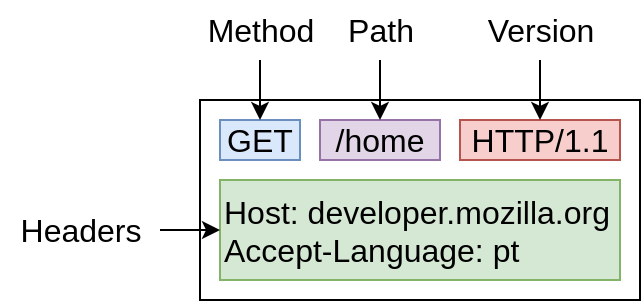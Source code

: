 <mxfile version="20.2.3" type="device" pages="2"><diagram id="FKAYbMzGsce-a4mJP0BI" name="HTTPRequest"><mxGraphModel dx="569" dy="343" grid="1" gridSize="10" guides="1" tooltips="1" connect="1" arrows="1" fold="1" page="1" pageScale="1" pageWidth="850" pageHeight="1100" math="0" shadow="0"><root><mxCell id="0"/><mxCell id="1" parent="0"/><mxCell id="SADkNg7bYrRQG4pkrVY1-5" value="&lt;div style=&quot;text-align: justify; font-size: 16px;&quot;&gt;&lt;br&gt;&lt;/div&gt;" style="rounded=0;whiteSpace=wrap;html=1;align=left;verticalAlign=top;" vertex="1" parent="1"><mxGeometry x="320" y="280" width="220" height="100" as="geometry"/></mxCell><mxCell id="SADkNg7bYrRQG4pkrVY1-1" value="&lt;div style=&quot;text-align: justify; font-size: 16px;&quot;&gt;&lt;span style=&quot;background-color: initial;&quot;&gt;Host: developer.mozilla.org&lt;/span&gt;&lt;br&gt;&lt;/div&gt;&lt;div style=&quot;text-align: justify; font-size: 16px;&quot;&gt;&lt;span style=&quot;background-color: initial;&quot;&gt;&lt;font style=&quot;font-size: 16px;&quot;&gt;Accept-Language: pt&lt;/font&gt;&lt;/span&gt;&lt;/div&gt;" style="rounded=0;whiteSpace=wrap;html=1;align=left;verticalAlign=top;fillColor=#d5e8d4;strokeColor=#82b366;" vertex="1" parent="1"><mxGeometry x="330" y="320" width="200" height="50" as="geometry"/></mxCell><mxCell id="SADkNg7bYrRQG4pkrVY1-2" value="GET" style="rounded=0;whiteSpace=wrap;html=1;fontSize=16;fillColor=#dae8fc;strokeColor=#6c8ebf;" vertex="1" parent="1"><mxGeometry x="330" y="290" width="40" height="20" as="geometry"/></mxCell><mxCell id="SADkNg7bYrRQG4pkrVY1-3" value="&lt;span style=&quot;text-align: justify;&quot;&gt;/home&lt;/span&gt;" style="rounded=0;whiteSpace=wrap;html=1;fontSize=16;fillColor=#e1d5e7;strokeColor=#9673a6;" vertex="1" parent="1"><mxGeometry x="380" y="290" width="60" height="20" as="geometry"/></mxCell><mxCell id="SADkNg7bYrRQG4pkrVY1-4" value="&lt;span style=&quot;text-align: justify;&quot;&gt;HTTP/1.1&lt;/span&gt;" style="rounded=0;whiteSpace=wrap;html=1;fontSize=16;fillColor=#f8cecc;strokeColor=#b85450;" vertex="1" parent="1"><mxGeometry x="450" y="290" width="80" height="20" as="geometry"/></mxCell><mxCell id="SADkNg7bYrRQG4pkrVY1-10" style="rounded=0;orthogonalLoop=1;jettySize=auto;html=1;entryX=0.5;entryY=0;entryDx=0;entryDy=0;fontSize=16;" edge="1" parent="1" source="SADkNg7bYrRQG4pkrVY1-6" target="SADkNg7bYrRQG4pkrVY1-2"><mxGeometry relative="1" as="geometry"/></mxCell><mxCell id="SADkNg7bYrRQG4pkrVY1-6" value="Method" style="text;html=1;align=center;verticalAlign=middle;resizable=0;points=[];autosize=1;strokeColor=none;fillColor=none;fontSize=16;" vertex="1" parent="1"><mxGeometry x="310" y="230" width="80" height="30" as="geometry"/></mxCell><mxCell id="SADkNg7bYrRQG4pkrVY1-7" value="Path" style="text;html=1;align=center;verticalAlign=middle;resizable=0;points=[];autosize=1;strokeColor=none;fillColor=none;fontSize=16;" vertex="1" parent="1"><mxGeometry x="380" y="230" width="60" height="30" as="geometry"/></mxCell><mxCell id="SADkNg7bYrRQG4pkrVY1-8" value="Version" style="text;html=1;align=center;verticalAlign=middle;resizable=0;points=[];autosize=1;strokeColor=none;fillColor=none;fontSize=16;" vertex="1" parent="1"><mxGeometry x="450" y="230" width="80" height="30" as="geometry"/></mxCell><mxCell id="SADkNg7bYrRQG4pkrVY1-9" value="Headers" style="text;html=1;align=center;verticalAlign=middle;resizable=0;points=[];autosize=1;strokeColor=none;fillColor=none;fontSize=16;" vertex="1" parent="1"><mxGeometry x="220" y="330" width="80" height="30" as="geometry"/></mxCell><mxCell id="SADkNg7bYrRQG4pkrVY1-11" style="rounded=0;orthogonalLoop=1;jettySize=auto;html=1;fontSize=16;" edge="1" parent="1" source="SADkNg7bYrRQG4pkrVY1-7" target="SADkNg7bYrRQG4pkrVY1-3"><mxGeometry relative="1" as="geometry"><mxPoint x="338.182" y="260" as="sourcePoint"/><mxPoint x="360" y="300" as="targetPoint"/></mxGeometry></mxCell><mxCell id="SADkNg7bYrRQG4pkrVY1-12" style="rounded=0;orthogonalLoop=1;jettySize=auto;html=1;fontSize=16;" edge="1" parent="1" source="SADkNg7bYrRQG4pkrVY1-8" target="SADkNg7bYrRQG4pkrVY1-4"><mxGeometry relative="1" as="geometry"><mxPoint x="420" y="270" as="sourcePoint"/><mxPoint x="420" y="300" as="targetPoint"/></mxGeometry></mxCell><mxCell id="SADkNg7bYrRQG4pkrVY1-13" style="rounded=0;orthogonalLoop=1;jettySize=auto;html=1;fontSize=16;" edge="1" parent="1" source="SADkNg7bYrRQG4pkrVY1-9" target="SADkNg7bYrRQG4pkrVY1-1"><mxGeometry relative="1" as="geometry"><mxPoint x="507.273" y="270" as="sourcePoint"/><mxPoint x="501.818" y="300" as="targetPoint"/></mxGeometry></mxCell></root></mxGraphModel></diagram><diagram id="DCDmvJqNsk1p_jhmlsaz" name="HTTPResponse"><mxGraphModel dx="474" dy="286" grid="1" gridSize="10" guides="1" tooltips="1" connect="1" arrows="1" fold="1" page="1" pageScale="1" pageWidth="850" pageHeight="1100" math="0" shadow="0"><root><mxCell id="0"/><mxCell id="1" parent="0"/><mxCell id="i1-PGwVESSNaVCWQ3xv--1" value="&lt;div style=&quot;text-align: justify; font-size: 16px;&quot;&gt;&lt;br&gt;&lt;/div&gt;" style="rounded=0;whiteSpace=wrap;html=1;align=left;verticalAlign=top;" vertex="1" parent="1"><mxGeometry x="320" y="280" width="220" height="140" as="geometry"/></mxCell><mxCell id="i1-PGwVESSNaVCWQ3xv--2" value="&lt;div style=&quot;text-align: justify; font-size: 16px;&quot;&gt;Date: Sat, 09 Oct 2022 ...&lt;/div&gt;&lt;div style=&quot;text-align: justify; font-size: 16px;&quot;&gt;Server: Apache&lt;/div&gt;&lt;div style=&quot;text-align: justify; font-size: 16px;&quot;&gt;Content-Length: 42069&lt;/div&gt;&lt;div style=&quot;text-align: justify; font-size: 16px;&quot;&gt;Content-Type: text/html&lt;/div&gt;" style="rounded=0;whiteSpace=wrap;html=1;align=left;verticalAlign=top;fillColor=#d5e8d4;strokeColor=#82b366;" vertex="1" parent="1"><mxGeometry x="330" y="320" width="200" height="90" as="geometry"/></mxCell><mxCell id="i1-PGwVESSNaVCWQ3xv--3" value="200" style="rounded=0;whiteSpace=wrap;html=1;fontSize=16;fillColor=#dae8fc;strokeColor=#6c8ebf;" vertex="1" parent="1"><mxGeometry x="415" y="290" width="40" height="20" as="geometry"/></mxCell><mxCell id="i1-PGwVESSNaVCWQ3xv--4" value="&lt;div style=&quot;text-align: justify;&quot;&gt;&lt;span style=&quot;background-color: initial;&quot;&gt;OK&lt;/span&gt;&lt;/div&gt;" style="rounded=0;whiteSpace=wrap;html=1;fontSize=16;fillColor=#e1d5e7;strokeColor=#9673a6;" vertex="1" parent="1"><mxGeometry x="460" y="290" width="40" height="20" as="geometry"/></mxCell><mxCell id="i1-PGwVESSNaVCWQ3xv--5" value="&lt;span style=&quot;text-align: justify;&quot;&gt;HTTP/1.1&lt;/span&gt;" style="rounded=0;whiteSpace=wrap;html=1;fontSize=16;fillColor=#f8cecc;strokeColor=#b85450;" vertex="1" parent="1"><mxGeometry x="330" y="290" width="80" height="20" as="geometry"/></mxCell><mxCell id="i1-PGwVESSNaVCWQ3xv--9" value="Version" style="text;html=1;align=center;verticalAlign=middle;resizable=0;points=[];autosize=1;strokeColor=none;fillColor=none;fontSize=16;" vertex="1" parent="1"><mxGeometry x="330" y="220" width="80" height="30" as="geometry"/></mxCell><mxCell id="i1-PGwVESSNaVCWQ3xv--10" value="Headers" style="text;html=1;align=center;verticalAlign=middle;resizable=0;points=[];autosize=1;strokeColor=none;fillColor=none;fontSize=16;" vertex="1" parent="1"><mxGeometry x="220" y="350" width="80" height="30" as="geometry"/></mxCell><mxCell id="i1-PGwVESSNaVCWQ3xv--12" style="rounded=0;orthogonalLoop=1;jettySize=auto;html=1;fontSize=16;" edge="1" parent="1" source="i1-PGwVESSNaVCWQ3xv--9" target="i1-PGwVESSNaVCWQ3xv--5"><mxGeometry relative="1" as="geometry"><mxPoint x="420" y="270" as="sourcePoint"/><mxPoint x="420" y="300" as="targetPoint"/></mxGeometry></mxCell><mxCell id="i1-PGwVESSNaVCWQ3xv--13" style="rounded=0;orthogonalLoop=1;jettySize=auto;html=1;fontSize=16;" edge="1" parent="1" source="i1-PGwVESSNaVCWQ3xv--10" target="i1-PGwVESSNaVCWQ3xv--2"><mxGeometry relative="1" as="geometry"><mxPoint x="507.273" y="270" as="sourcePoint"/><mxPoint x="501.818" y="300" as="targetPoint"/></mxGeometry></mxCell><mxCell id="i1-PGwVESSNaVCWQ3xv--14" value="Status&lt;br&gt;Code" style="text;html=1;align=center;verticalAlign=middle;resizable=0;points=[];autosize=1;strokeColor=none;fillColor=none;fontSize=16;" vertex="1" parent="1"><mxGeometry x="400" y="220" width="70" height="50" as="geometry"/></mxCell><mxCell id="i1-PGwVESSNaVCWQ3xv--15" value="Status&lt;br&gt;Message" style="text;html=1;align=center;verticalAlign=middle;resizable=0;points=[];autosize=1;strokeColor=none;fillColor=none;fontSize=16;" vertex="1" parent="1"><mxGeometry x="460" y="220" width="90" height="50" as="geometry"/></mxCell><mxCell id="i1-PGwVESSNaVCWQ3xv--16" style="rounded=0;orthogonalLoop=1;jettySize=auto;html=1;fontSize=16;" edge="1" parent="1" source="i1-PGwVESSNaVCWQ3xv--14" target="i1-PGwVESSNaVCWQ3xv--3"><mxGeometry relative="1" as="geometry"><mxPoint x="380" y="260" as="sourcePoint"/><mxPoint x="380" y="300" as="targetPoint"/></mxGeometry></mxCell><mxCell id="i1-PGwVESSNaVCWQ3xv--17" style="rounded=0;orthogonalLoop=1;jettySize=auto;html=1;fontSize=16;" edge="1" parent="1" source="i1-PGwVESSNaVCWQ3xv--15" target="i1-PGwVESSNaVCWQ3xv--4"><mxGeometry relative="1" as="geometry"><mxPoint x="445" y="280" as="sourcePoint"/><mxPoint x="445" y="300" as="targetPoint"/></mxGeometry></mxCell></root></mxGraphModel></diagram></mxfile>